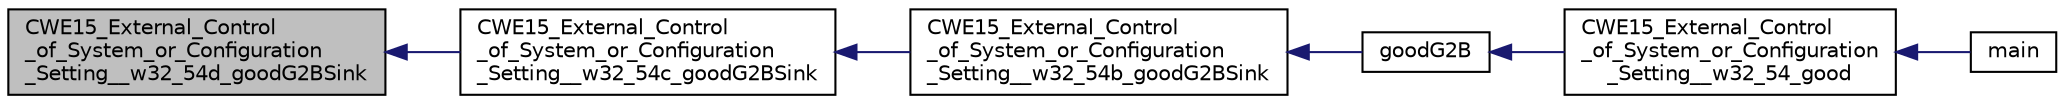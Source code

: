digraph "CWE15_External_Control_of_System_or_Configuration_Setting__w32_54d_goodG2BSink"
{
  edge [fontname="Helvetica",fontsize="10",labelfontname="Helvetica",labelfontsize="10"];
  node [fontname="Helvetica",fontsize="10",shape=record];
  rankdir="LR";
  Node24 [label="CWE15_External_Control\l_of_System_or_Configuration\l_Setting__w32_54d_goodG2BSink",height=0.2,width=0.4,color="black", fillcolor="grey75", style="filled", fontcolor="black"];
  Node24 -> Node25 [dir="back",color="midnightblue",fontsize="10",style="solid",fontname="Helvetica"];
  Node25 [label="CWE15_External_Control\l_of_System_or_Configuration\l_Setting__w32_54c_goodG2BSink",height=0.2,width=0.4,color="black", fillcolor="white", style="filled",URL="$CWE15__External__Control__of__System__or__Configuration__Setting____w32__54c_8c.html#aa81cc7fe40731df35a8f95e59e2993fb"];
  Node25 -> Node26 [dir="back",color="midnightblue",fontsize="10",style="solid",fontname="Helvetica"];
  Node26 [label="CWE15_External_Control\l_of_System_or_Configuration\l_Setting__w32_54b_goodG2BSink",height=0.2,width=0.4,color="black", fillcolor="white", style="filled",URL="$CWE15__External__Control__of__System__or__Configuration__Setting____w32__54b_8c.html#a9a08f85cf5ccc142deb55f0cb358d930"];
  Node26 -> Node27 [dir="back",color="midnightblue",fontsize="10",style="solid",fontname="Helvetica"];
  Node27 [label="goodG2B",height=0.2,width=0.4,color="black", fillcolor="white", style="filled",URL="$CWE15__External__Control__of__System__or__Configuration__Setting____w32__54a_8c.html#a7eda1d9036806a85a3f6bf72aa50b678"];
  Node27 -> Node28 [dir="back",color="midnightblue",fontsize="10",style="solid",fontname="Helvetica"];
  Node28 [label="CWE15_External_Control\l_of_System_or_Configuration\l_Setting__w32_54_good",height=0.2,width=0.4,color="black", fillcolor="white", style="filled",URL="$testcases_8h.html#aa2db3c6b66c837409874d0fa278cdc9a"];
  Node28 -> Node29 [dir="back",color="midnightblue",fontsize="10",style="solid",fontname="Helvetica"];
  Node29 [label="main",height=0.2,width=0.4,color="black", fillcolor="white", style="filled",URL="$main_8cpp.html#a0ddf1224851353fc92bfbff6f499fa97"];
}
